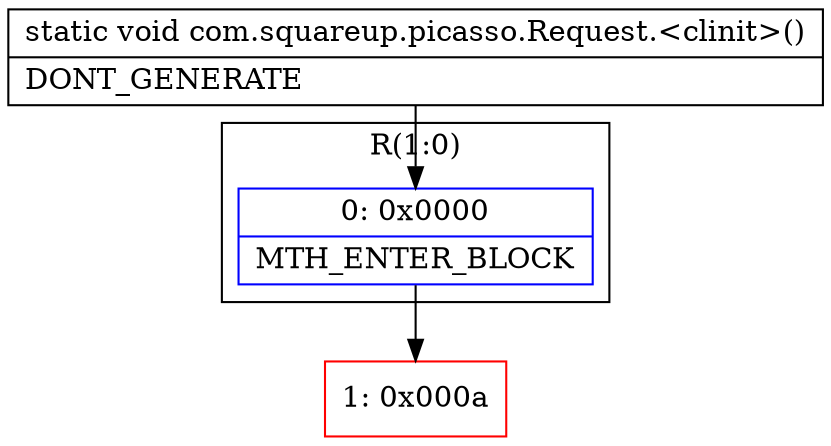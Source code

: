 digraph "CFG forcom.squareup.picasso.Request.\<clinit\>()V" {
subgraph cluster_Region_852031722 {
label = "R(1:0)";
node [shape=record,color=blue];
Node_0 [shape=record,label="{0\:\ 0x0000|MTH_ENTER_BLOCK\l}"];
}
Node_1 [shape=record,color=red,label="{1\:\ 0x000a}"];
MethodNode[shape=record,label="{static void com.squareup.picasso.Request.\<clinit\>()  | DONT_GENERATE\l}"];
MethodNode -> Node_0;
Node_0 -> Node_1;
}


